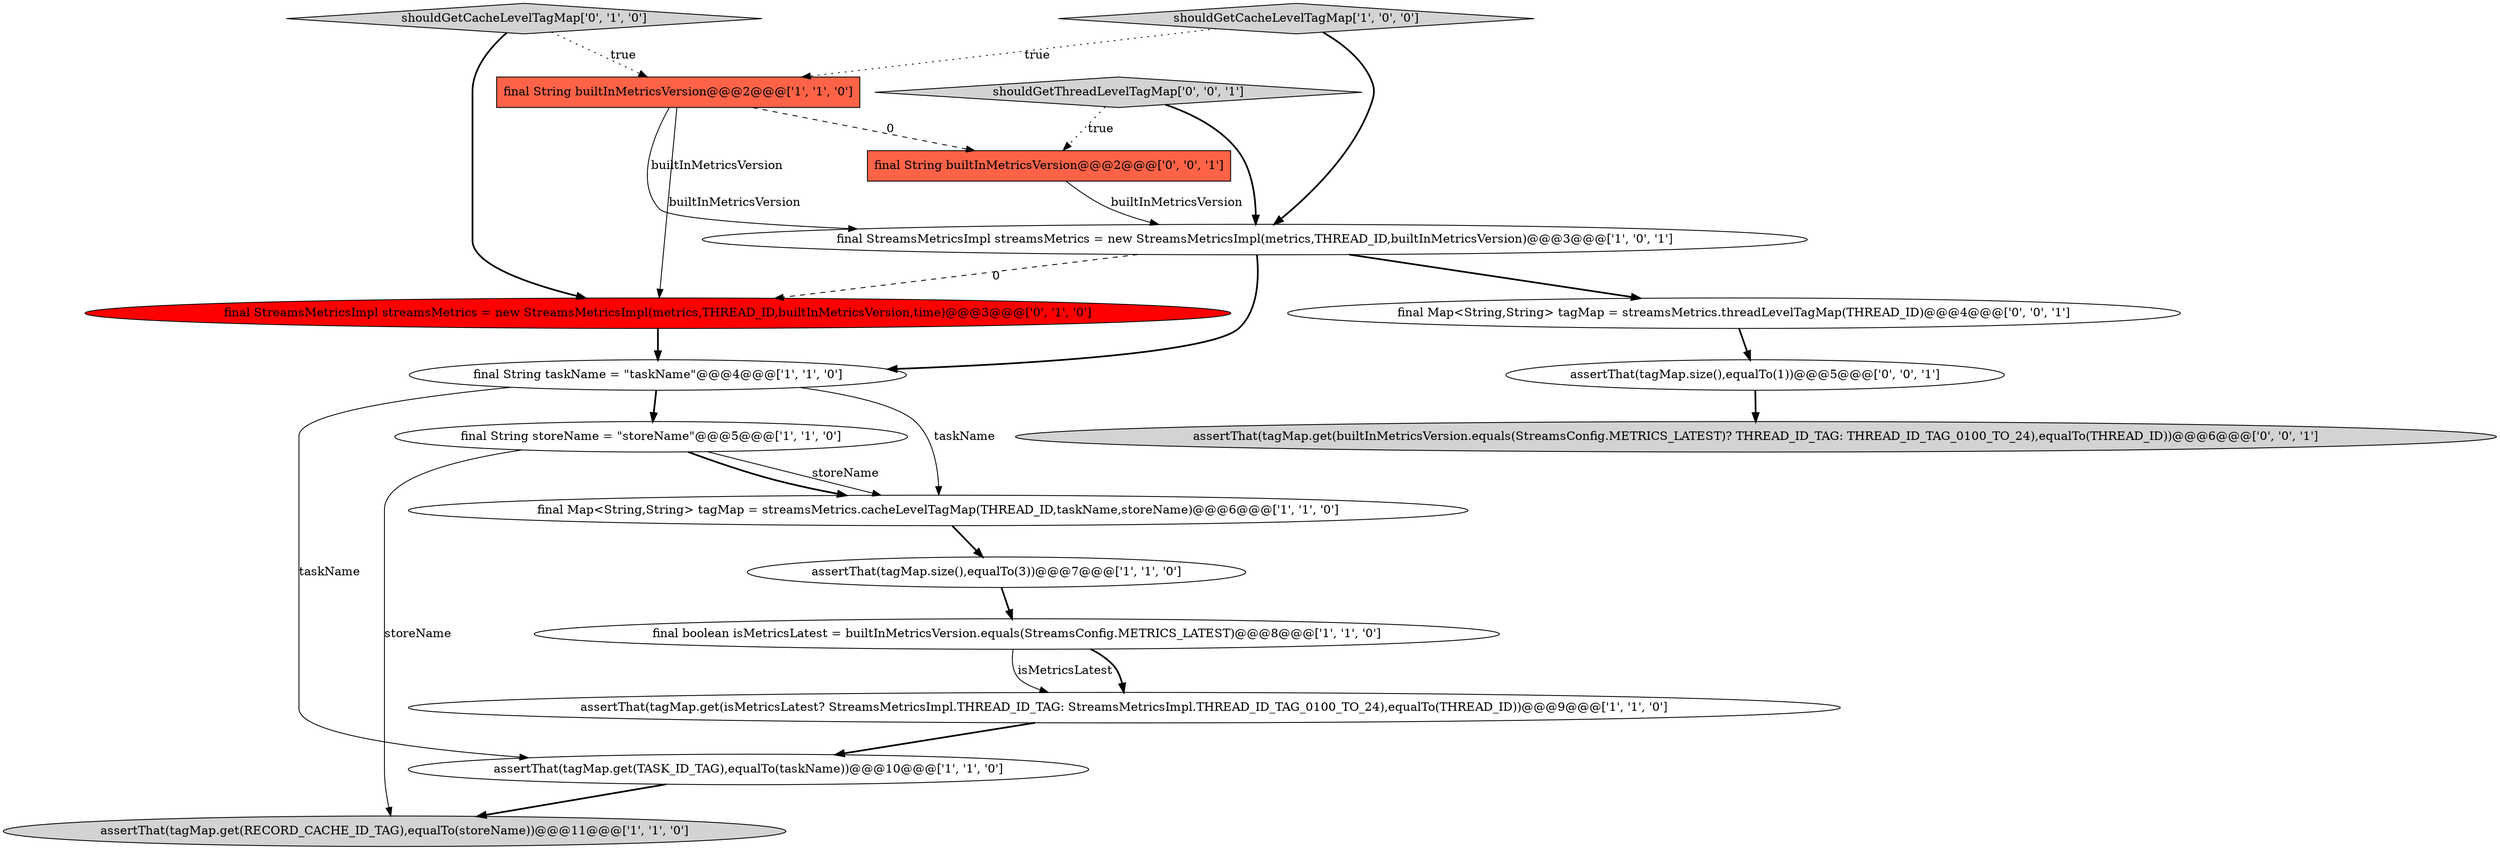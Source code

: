 digraph {
5 [style = filled, label = "assertThat(tagMap.get(TASK_ID_TAG),equalTo(taskName))@@@10@@@['1', '1', '0']", fillcolor = white, shape = ellipse image = "AAA0AAABBB1BBB"];
1 [style = filled, label = "final StreamsMetricsImpl streamsMetrics = new StreamsMetricsImpl(metrics,THREAD_ID,builtInMetricsVersion)@@@3@@@['1', '0', '1']", fillcolor = white, shape = ellipse image = "AAA0AAABBB1BBB"];
14 [style = filled, label = "assertThat(tagMap.size(),equalTo(1))@@@5@@@['0', '0', '1']", fillcolor = white, shape = ellipse image = "AAA0AAABBB3BBB"];
17 [style = filled, label = "final Map<String,String> tagMap = streamsMetrics.threadLevelTagMap(THREAD_ID)@@@4@@@['0', '0', '1']", fillcolor = white, shape = ellipse image = "AAA0AAABBB3BBB"];
10 [style = filled, label = "assertThat(tagMap.size(),equalTo(3))@@@7@@@['1', '1', '0']", fillcolor = white, shape = ellipse image = "AAA0AAABBB1BBB"];
15 [style = filled, label = "shouldGetThreadLevelTagMap['0', '0', '1']", fillcolor = lightgray, shape = diamond image = "AAA0AAABBB3BBB"];
16 [style = filled, label = "assertThat(tagMap.get(builtInMetricsVersion.equals(StreamsConfig.METRICS_LATEST)? THREAD_ID_TAG: THREAD_ID_TAG_0100_TO_24),equalTo(THREAD_ID))@@@6@@@['0', '0', '1']", fillcolor = lightgray, shape = ellipse image = "AAA0AAABBB3BBB"];
12 [style = filled, label = "final StreamsMetricsImpl streamsMetrics = new StreamsMetricsImpl(metrics,THREAD_ID,builtInMetricsVersion,time)@@@3@@@['0', '1', '0']", fillcolor = red, shape = ellipse image = "AAA1AAABBB2BBB"];
3 [style = filled, label = "assertThat(tagMap.get(RECORD_CACHE_ID_TAG),equalTo(storeName))@@@11@@@['1', '1', '0']", fillcolor = lightgray, shape = ellipse image = "AAA0AAABBB1BBB"];
9 [style = filled, label = "final String builtInMetricsVersion@@@2@@@['1', '1', '0']", fillcolor = tomato, shape = box image = "AAA0AAABBB1BBB"];
7 [style = filled, label = "final boolean isMetricsLatest = builtInMetricsVersion.equals(StreamsConfig.METRICS_LATEST)@@@8@@@['1', '1', '0']", fillcolor = white, shape = ellipse image = "AAA0AAABBB1BBB"];
4 [style = filled, label = "final String storeName = \"storeName\"@@@5@@@['1', '1', '0']", fillcolor = white, shape = ellipse image = "AAA0AAABBB1BBB"];
11 [style = filled, label = "shouldGetCacheLevelTagMap['0', '1', '0']", fillcolor = lightgray, shape = diamond image = "AAA0AAABBB2BBB"];
6 [style = filled, label = "final String taskName = \"taskName\"@@@4@@@['1', '1', '0']", fillcolor = white, shape = ellipse image = "AAA0AAABBB1BBB"];
13 [style = filled, label = "final String builtInMetricsVersion@@@2@@@['0', '0', '1']", fillcolor = tomato, shape = box image = "AAA0AAABBB3BBB"];
2 [style = filled, label = "shouldGetCacheLevelTagMap['1', '0', '0']", fillcolor = lightgray, shape = diamond image = "AAA0AAABBB1BBB"];
0 [style = filled, label = "final Map<String,String> tagMap = streamsMetrics.cacheLevelTagMap(THREAD_ID,taskName,storeName)@@@6@@@['1', '1', '0']", fillcolor = white, shape = ellipse image = "AAA0AAABBB1BBB"];
8 [style = filled, label = "assertThat(tagMap.get(isMetricsLatest? StreamsMetricsImpl.THREAD_ID_TAG: StreamsMetricsImpl.THREAD_ID_TAG_0100_TO_24),equalTo(THREAD_ID))@@@9@@@['1', '1', '0']", fillcolor = white, shape = ellipse image = "AAA0AAABBB1BBB"];
5->3 [style = bold, label=""];
14->16 [style = bold, label=""];
9->1 [style = solid, label="builtInMetricsVersion"];
4->0 [style = solid, label="storeName"];
2->1 [style = bold, label=""];
11->9 [style = dotted, label="true"];
11->12 [style = bold, label=""];
7->8 [style = solid, label="isMetricsLatest"];
6->0 [style = solid, label="taskName"];
7->8 [style = bold, label=""];
12->6 [style = bold, label=""];
10->7 [style = bold, label=""];
4->0 [style = bold, label=""];
1->17 [style = bold, label=""];
4->3 [style = solid, label="storeName"];
15->13 [style = dotted, label="true"];
1->12 [style = dashed, label="0"];
6->4 [style = bold, label=""];
0->10 [style = bold, label=""];
1->6 [style = bold, label=""];
2->9 [style = dotted, label="true"];
8->5 [style = bold, label=""];
9->12 [style = solid, label="builtInMetricsVersion"];
17->14 [style = bold, label=""];
9->13 [style = dashed, label="0"];
13->1 [style = solid, label="builtInMetricsVersion"];
6->5 [style = solid, label="taskName"];
15->1 [style = bold, label=""];
}

